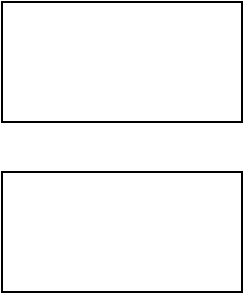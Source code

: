 <mxfile version="14.3.1" type="github">
  <diagram id="YaSmC2-Zsoi5eRqZO1p8" name="Page-1">
    <mxGraphModel dx="540" dy="354" grid="0" gridSize="10" guides="1" tooltips="1" connect="1" arrows="1" fold="1" page="1" pageScale="1" pageWidth="827" pageHeight="1169" math="0" shadow="0">
      <root>
        <mxCell id="0" />
        <mxCell id="1" parent="0" />
        <mxCell id="wfAuXgyesJCAftVrHUEh-1" value="" style="rounded=0;whiteSpace=wrap;html=1;" vertex="1" parent="1">
          <mxGeometry x="130" y="100" width="120" height="60" as="geometry" />
        </mxCell>
        <mxCell id="wfAuXgyesJCAftVrHUEh-2" value="" style="rounded=0;whiteSpace=wrap;html=1;" vertex="1" parent="1">
          <mxGeometry x="130" y="185" width="120" height="60" as="geometry" />
        </mxCell>
      </root>
    </mxGraphModel>
  </diagram>
</mxfile>
